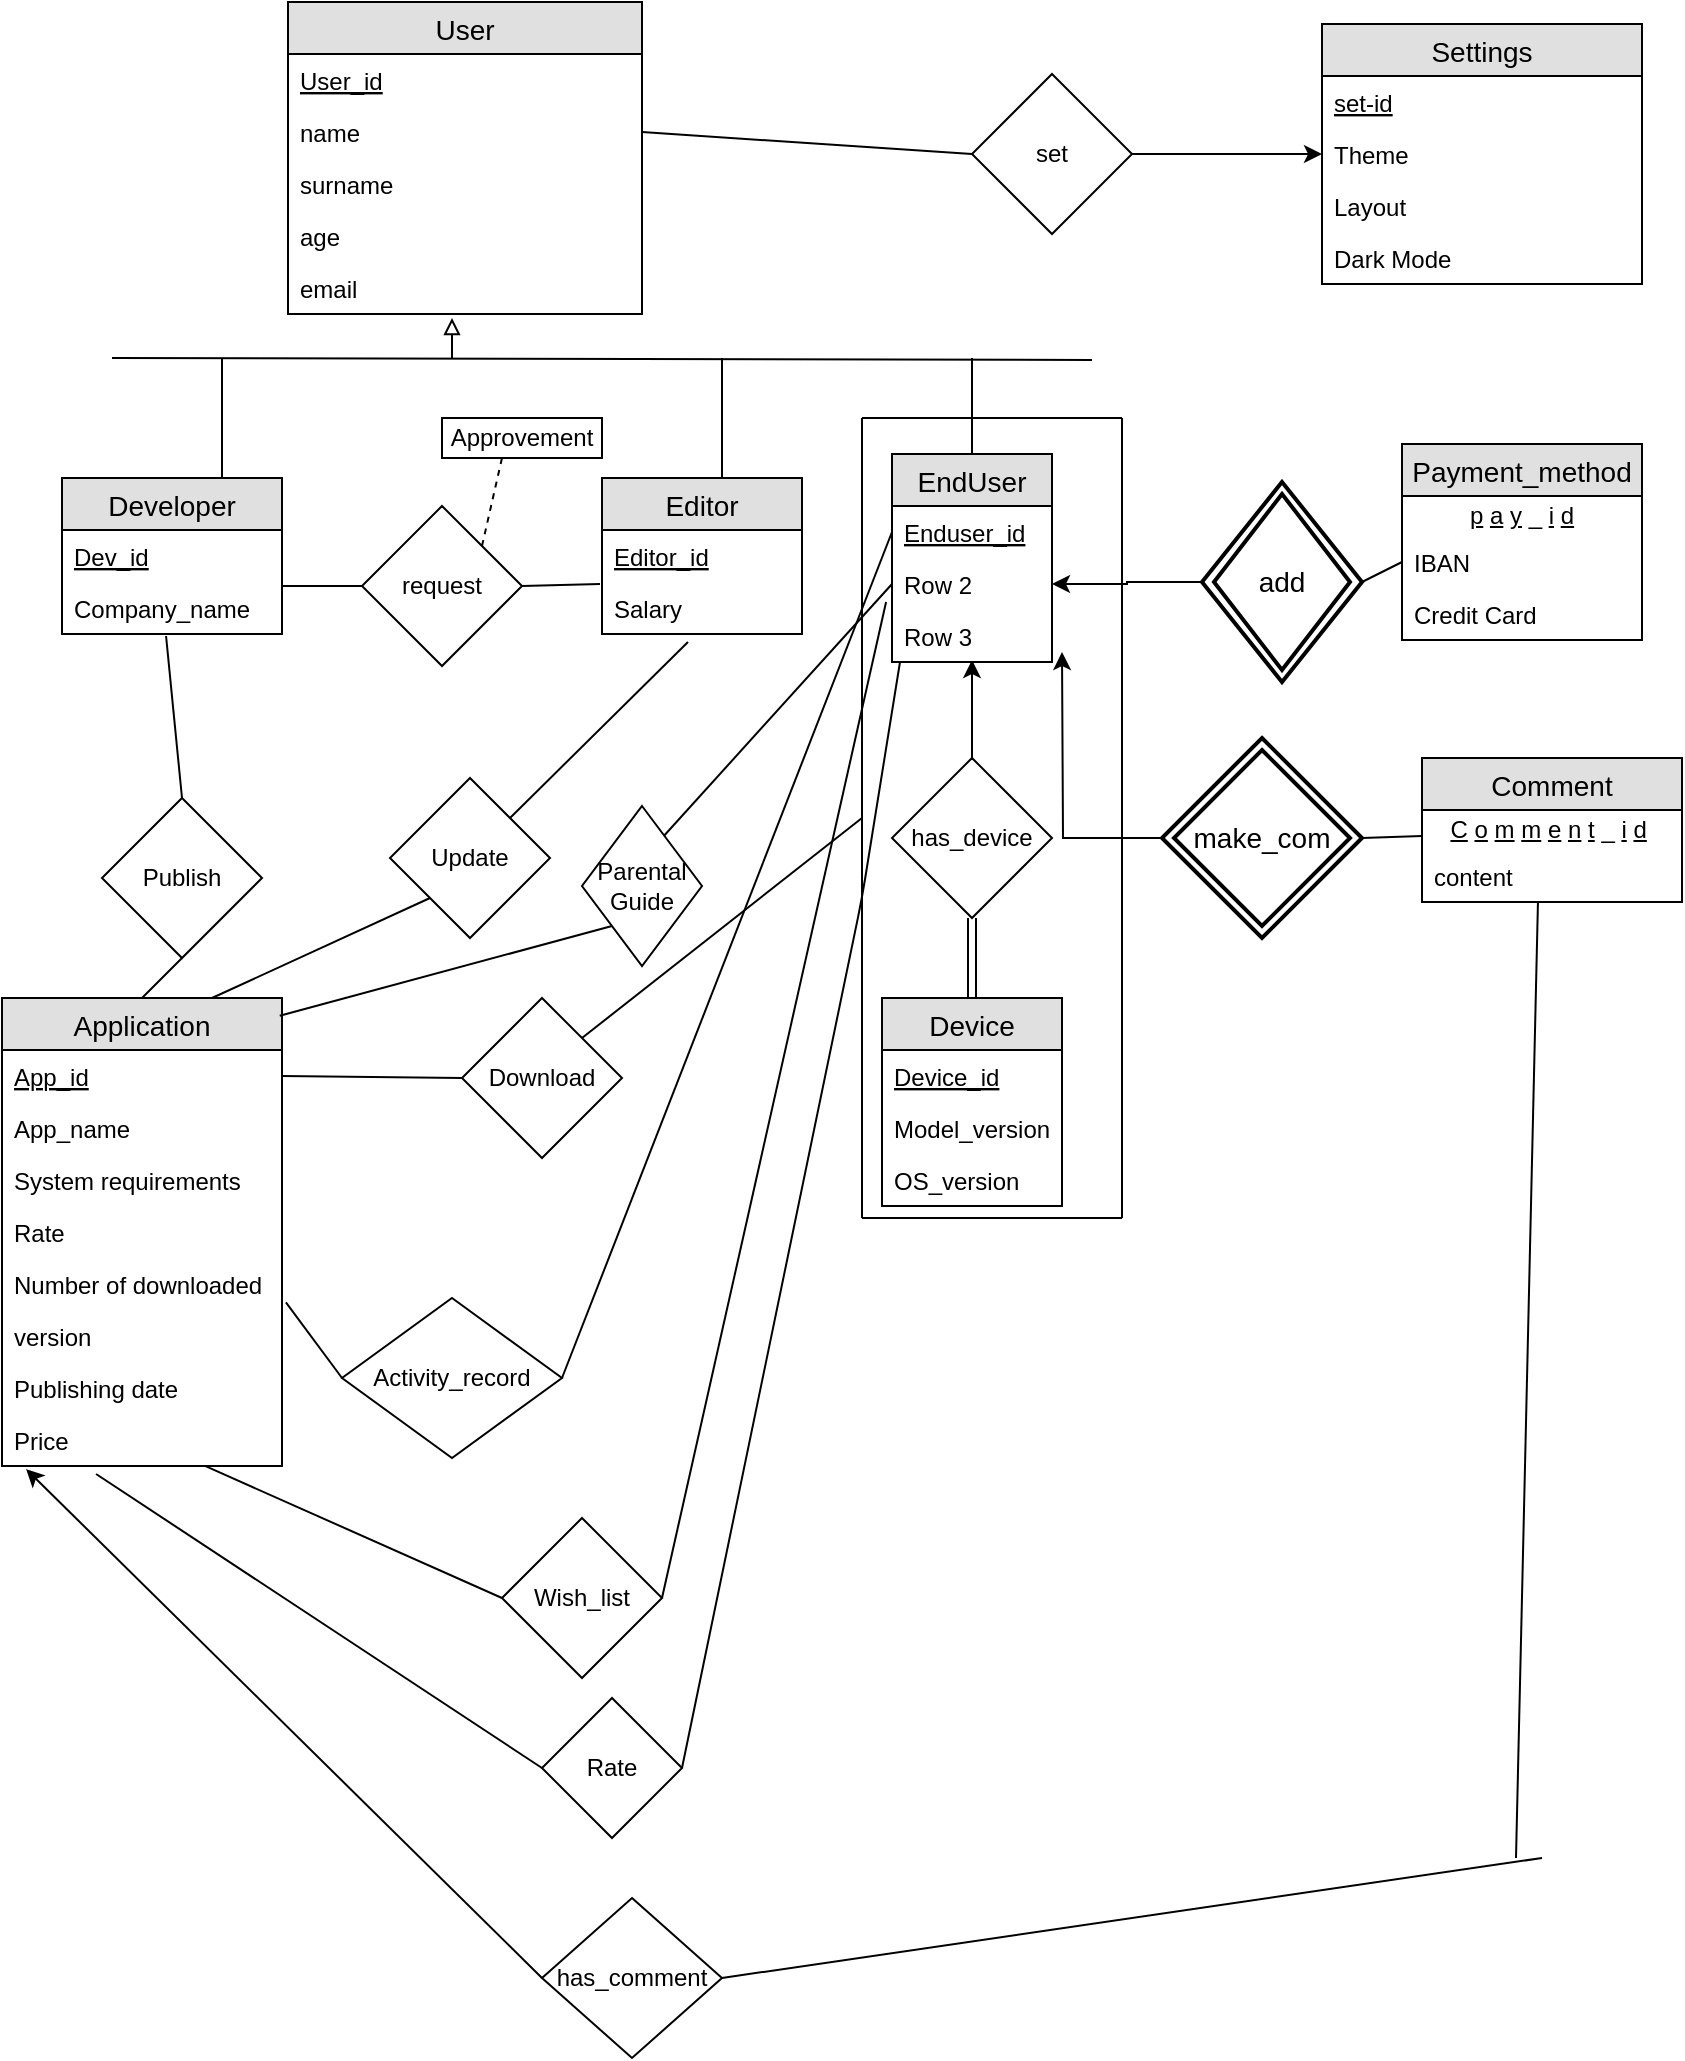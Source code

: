 <mxfile version="12.1.3" type="device" pages="1"><diagram id="Q2hdmKUoS2Ps14CdoK4Z" name="Page-1"><mxGraphModel dx="1485" dy="1820" grid="1" gridSize="10" guides="1" tooltips="1" connect="1" arrows="1" fold="1" page="1" pageScale="1" pageWidth="827" pageHeight="1169" math="0" shadow="0"><root><mxCell id="0"/><mxCell id="1" parent="0"/><mxCell id="pA6uImVti6G3p80KxJh4-6" value="User" style="text;html=1;strokeColor=none;fillColor=none;align=center;verticalAlign=middle;whiteSpace=wrap;rounded=0;" parent="1" vertex="1"><mxGeometry x="220" y="70" width="40" height="20" as="geometry"/></mxCell><mxCell id="pA6uImVti6G3p80KxJh4-11" value="Publish" style="rhombus;whiteSpace=wrap;html=1;" parent="1" vertex="1"><mxGeometry x="50" y="350" width="80" height="80" as="geometry"/></mxCell><mxCell id="pA6uImVti6G3p80KxJh4-71" style="edgeStyle=orthogonalEdgeStyle;rounded=0;orthogonalLoop=1;jettySize=auto;html=1;exitX=0.5;exitY=0;exitDx=0;exitDy=0;entryX=0.5;entryY=0.962;entryDx=0;entryDy=0;entryPerimeter=0;" parent="1" source="pA6uImVti6G3p80KxJh4-18" target="pA6uImVti6G3p80KxJh4-48" edge="1"><mxGeometry relative="1" as="geometry"/></mxCell><mxCell id="pA6uImVti6G3p80KxJh4-18" value="has_device" style="rhombus;whiteSpace=wrap;html=1;" parent="1" vertex="1"><mxGeometry x="445" y="330" width="80" height="80" as="geometry"/></mxCell><mxCell id="pA6uImVti6G3p80KxJh4-20" value="Update" style="rhombus;whiteSpace=wrap;html=1;" parent="1" vertex="1"><mxGeometry x="194" y="340" width="80" height="80" as="geometry"/></mxCell><mxCell id="pA6uImVti6G3p80KxJh4-21" value="" style="endArrow=none;html=1;" parent="1" edge="1"><mxGeometry width="50" height="50" relative="1" as="geometry"><mxPoint x="430" y="560" as="sourcePoint"/><mxPoint x="430" y="160" as="targetPoint"/></mxGeometry></mxCell><mxCell id="pA6uImVti6G3p80KxJh4-22" value="" style="endArrow=none;html=1;" parent="1" edge="1"><mxGeometry width="50" height="50" relative="1" as="geometry"><mxPoint x="430" y="160" as="sourcePoint"/><mxPoint x="560" y="160" as="targetPoint"/></mxGeometry></mxCell><mxCell id="pA6uImVti6G3p80KxJh4-23" value="" style="endArrow=none;html=1;" parent="1" edge="1"><mxGeometry width="50" height="50" relative="1" as="geometry"><mxPoint x="560" y="160" as="sourcePoint"/><mxPoint x="560" y="560" as="targetPoint"/></mxGeometry></mxCell><mxCell id="pA6uImVti6G3p80KxJh4-24" value="" style="endArrow=none;html=1;" parent="1" edge="1"><mxGeometry width="50" height="50" relative="1" as="geometry"><mxPoint x="430" y="560" as="sourcePoint"/><mxPoint x="560" y="560" as="targetPoint"/></mxGeometry></mxCell><mxCell id="pA6uImVti6G3p80KxJh4-89" style="edgeStyle=orthogonalEdgeStyle;rounded=0;orthogonalLoop=1;jettySize=auto;html=1;exitX=0;exitY=0.5;exitDx=0;exitDy=0;entryX=1;entryY=0.5;entryDx=0;entryDy=0;strokeColor=#000000;" parent="1" source="pA6uImVti6G3p80KxJh4-28" target="pA6uImVti6G3p80KxJh4-47" edge="1"><mxGeometry relative="1" as="geometry"/></mxCell><mxCell id="pA6uImVti6G3p80KxJh4-28" value="add" style="rhombus;whiteSpace=wrap;html=1;" parent="1" vertex="1"><mxGeometry x="600" y="202" width="80" height="80" as="geometry"/></mxCell><mxCell id="pA6uImVti6G3p80KxJh4-29" value="Download" style="rhombus;whiteSpace=wrap;html=1;" parent="1" vertex="1"><mxGeometry x="230" y="450" width="80" height="80" as="geometry"/></mxCell><mxCell id="pA6uImVti6G3p80KxJh4-91" style="edgeStyle=orthogonalEdgeStyle;rounded=0;orthogonalLoop=1;jettySize=auto;html=1;exitX=0;exitY=0.5;exitDx=0;exitDy=0;strokeColor=#000000;" parent="1" source="pA6uImVti6G3p80KxJh4-32" edge="1"><mxGeometry relative="1" as="geometry"><mxPoint x="530" y="277" as="targetPoint"/></mxGeometry></mxCell><mxCell id="pA6uImVti6G3p80KxJh4-32" value="make_com" style="rhombus;whiteSpace=wrap;html=1;" parent="1" vertex="1"><mxGeometry x="600" y="330" width="80" height="80" as="geometry"/></mxCell><mxCell id="pA6uImVti6G3p80KxJh4-33" value="User" style="swimlane;fontStyle=0;childLayout=stackLayout;horizontal=1;startSize=26;fillColor=#e0e0e0;horizontalStack=0;resizeParent=1;resizeParentMax=0;resizeLast=0;collapsible=1;marginBottom=0;swimlaneFillColor=#ffffff;align=center;fontSize=14;" parent="1" vertex="1"><mxGeometry x="143" y="-48" width="177" height="156" as="geometry"/></mxCell><mxCell id="pA6uImVti6G3p80KxJh4-34" value="User_id" style="text;strokeColor=none;fillColor=none;spacingLeft=4;spacingRight=4;overflow=hidden;rotatable=0;points=[[0,0.5],[1,0.5]];portConstraint=eastwest;fontSize=12;fontStyle=4" parent="pA6uImVti6G3p80KxJh4-33" vertex="1"><mxGeometry y="26" width="177" height="26" as="geometry"/></mxCell><mxCell id="pA6uImVti6G3p80KxJh4-35" value="name" style="text;strokeColor=none;fillColor=none;spacingLeft=4;spacingRight=4;overflow=hidden;rotatable=0;points=[[0,0.5],[1,0.5]];portConstraint=eastwest;fontSize=12;" parent="pA6uImVti6G3p80KxJh4-33" vertex="1"><mxGeometry y="52" width="177" height="26" as="geometry"/></mxCell><mxCell id="pA6uImVti6G3p80KxJh4-36" value="surname&#10;" style="text;strokeColor=none;fillColor=none;spacingLeft=4;spacingRight=4;overflow=hidden;rotatable=0;points=[[0,0.5],[1,0.5]];portConstraint=eastwest;fontSize=12;" parent="pA6uImVti6G3p80KxJh4-33" vertex="1"><mxGeometry y="78" width="177" height="26" as="geometry"/></mxCell><mxCell id="Wx_9QsLLPKWhqQaAK6DN-22" value="age&#10;" style="text;strokeColor=none;fillColor=none;spacingLeft=4;spacingRight=4;overflow=hidden;rotatable=0;points=[[0,0.5],[1,0.5]];portConstraint=eastwest;fontSize=12;" vertex="1" parent="pA6uImVti6G3p80KxJh4-33"><mxGeometry y="104" width="177" height="26" as="geometry"/></mxCell><mxCell id="Wx_9QsLLPKWhqQaAK6DN-24" value="email&#10;" style="text;strokeColor=none;fillColor=none;spacingLeft=4;spacingRight=4;overflow=hidden;rotatable=0;points=[[0,0.5],[1,0.5]];portConstraint=eastwest;fontSize=12;" vertex="1" parent="pA6uImVti6G3p80KxJh4-33"><mxGeometry y="130" width="177" height="26" as="geometry"/></mxCell><mxCell id="pA6uImVti6G3p80KxJh4-37" value="Developer" style="swimlane;fontStyle=0;childLayout=stackLayout;horizontal=1;startSize=26;fillColor=#e0e0e0;horizontalStack=0;resizeParent=1;resizeParentMax=0;resizeLast=0;collapsible=1;marginBottom=0;swimlaneFillColor=#ffffff;align=center;fontSize=14;" parent="1" vertex="1"><mxGeometry x="30" y="190" width="110" height="78" as="geometry"/></mxCell><mxCell id="pA6uImVti6G3p80KxJh4-38" value="Dev_id" style="text;strokeColor=none;fillColor=none;spacingLeft=4;spacingRight=4;overflow=hidden;rotatable=0;points=[[0,0.5],[1,0.5]];portConstraint=eastwest;fontSize=12;fontStyle=4" parent="pA6uImVti6G3p80KxJh4-37" vertex="1"><mxGeometry y="26" width="110" height="26" as="geometry"/></mxCell><mxCell id="pA6uImVti6G3p80KxJh4-39" value="Company_name" style="text;strokeColor=none;fillColor=none;spacingLeft=4;spacingRight=4;overflow=hidden;rotatable=0;points=[[0,0.5],[1,0.5]];portConstraint=eastwest;fontSize=12;" parent="pA6uImVti6G3p80KxJh4-37" vertex="1"><mxGeometry y="52" width="110" height="26" as="geometry"/></mxCell><mxCell id="pA6uImVti6G3p80KxJh4-41" value="Editor" style="swimlane;fontStyle=0;childLayout=stackLayout;horizontal=1;startSize=26;fillColor=#e0e0e0;horizontalStack=0;resizeParent=1;resizeParentMax=0;resizeLast=0;collapsible=1;marginBottom=0;swimlaneFillColor=#ffffff;align=center;fontSize=14;" parent="1" vertex="1"><mxGeometry x="300" y="190" width="100" height="78" as="geometry"/></mxCell><mxCell id="pA6uImVti6G3p80KxJh4-42" value="Editor_id" style="text;strokeColor=none;fillColor=none;spacingLeft=4;spacingRight=4;overflow=hidden;rotatable=0;points=[[0,0.5],[1,0.5]];portConstraint=eastwest;fontSize=12;fontStyle=4" parent="pA6uImVti6G3p80KxJh4-41" vertex="1"><mxGeometry y="26" width="100" height="26" as="geometry"/></mxCell><mxCell id="pA6uImVti6G3p80KxJh4-43" value="Salary" style="text;strokeColor=none;fillColor=none;spacingLeft=4;spacingRight=4;overflow=hidden;rotatable=0;points=[[0,0.5],[1,0.5]];portConstraint=eastwest;fontSize=12;" parent="pA6uImVti6G3p80KxJh4-41" vertex="1"><mxGeometry y="52" width="100" height="26" as="geometry"/></mxCell><mxCell id="pA6uImVti6G3p80KxJh4-45" value="EndUser" style="swimlane;fontStyle=0;childLayout=stackLayout;horizontal=1;startSize=26;fillColor=#e0e0e0;horizontalStack=0;resizeParent=1;resizeParentMax=0;resizeLast=0;collapsible=1;marginBottom=0;swimlaneFillColor=#ffffff;align=center;fontSize=14;" parent="1" vertex="1"><mxGeometry x="445" y="178" width="80" height="104" as="geometry"/></mxCell><mxCell id="pA6uImVti6G3p80KxJh4-46" value="Enduser_id" style="text;strokeColor=none;fillColor=none;spacingLeft=4;spacingRight=4;overflow=hidden;rotatable=0;points=[[0,0.5],[1,0.5]];portConstraint=eastwest;fontSize=12;fontStyle=4" parent="pA6uImVti6G3p80KxJh4-45" vertex="1"><mxGeometry y="26" width="80" height="26" as="geometry"/></mxCell><mxCell id="pA6uImVti6G3p80KxJh4-47" value="Row 2" style="text;strokeColor=none;fillColor=none;spacingLeft=4;spacingRight=4;overflow=hidden;rotatable=0;points=[[0,0.5],[1,0.5]];portConstraint=eastwest;fontSize=12;" parent="pA6uImVti6G3p80KxJh4-45" vertex="1"><mxGeometry y="52" width="80" height="26" as="geometry"/></mxCell><mxCell id="pA6uImVti6G3p80KxJh4-48" value="Row 3" style="text;strokeColor=none;fillColor=none;spacingLeft=4;spacingRight=4;overflow=hidden;rotatable=0;points=[[0,0.5],[1,0.5]];portConstraint=eastwest;fontSize=12;" parent="pA6uImVti6G3p80KxJh4-45" vertex="1"><mxGeometry y="78" width="80" height="26" as="geometry"/></mxCell><mxCell id="pA6uImVti6G3p80KxJh4-70" style="edgeStyle=orthogonalEdgeStyle;rounded=0;orthogonalLoop=1;jettySize=auto;html=1;exitX=0.5;exitY=0;exitDx=0;exitDy=0;entryX=0.5;entryY=1;entryDx=0;entryDy=0;shape=link;" parent="1" source="pA6uImVti6G3p80KxJh4-49" target="pA6uImVti6G3p80KxJh4-18" edge="1"><mxGeometry relative="1" as="geometry"/></mxCell><mxCell id="pA6uImVti6G3p80KxJh4-49" value="Device" style="swimlane;fontStyle=0;childLayout=stackLayout;horizontal=1;startSize=26;fillColor=#e0e0e0;horizontalStack=0;resizeParent=1;resizeParentMax=0;resizeLast=0;collapsible=1;marginBottom=0;swimlaneFillColor=#ffffff;align=center;fontSize=14;" parent="1" vertex="1"><mxGeometry x="440" y="450" width="90" height="104" as="geometry"/></mxCell><mxCell id="pA6uImVti6G3p80KxJh4-50" value="Device_id" style="text;strokeColor=none;fillColor=none;spacingLeft=4;spacingRight=4;overflow=hidden;rotatable=0;points=[[0,0.5],[1,0.5]];portConstraint=eastwest;fontSize=12;fontStyle=4" parent="pA6uImVti6G3p80KxJh4-49" vertex="1"><mxGeometry y="26" width="90" height="26" as="geometry"/></mxCell><mxCell id="pA6uImVti6G3p80KxJh4-51" value="Model_version" style="text;strokeColor=none;fillColor=none;spacingLeft=4;spacingRight=4;overflow=hidden;rotatable=0;points=[[0,0.5],[1,0.5]];portConstraint=eastwest;fontSize=12;" parent="pA6uImVti6G3p80KxJh4-49" vertex="1"><mxGeometry y="52" width="90" height="26" as="geometry"/></mxCell><mxCell id="pA6uImVti6G3p80KxJh4-52" value="OS_version" style="text;strokeColor=none;fillColor=none;spacingLeft=4;spacingRight=4;overflow=hidden;rotatable=0;points=[[0,0.5],[1,0.5]];portConstraint=eastwest;fontSize=12;" parent="pA6uImVti6G3p80KxJh4-49" vertex="1"><mxGeometry y="78" width="90" height="26" as="geometry"/></mxCell><mxCell id="pA6uImVti6G3p80KxJh4-53" value="Comment" style="swimlane;fontStyle=0;childLayout=stackLayout;horizontal=1;startSize=26;fillColor=#e0e0e0;horizontalStack=0;resizeParent=1;resizeParentMax=0;resizeLast=0;collapsible=1;marginBottom=0;swimlaneFillColor=#ffffff;align=center;fontSize=14;" parent="1" vertex="1"><mxGeometry x="710" y="330" width="130" height="72" as="geometry"/></mxCell><mxCell id="Wx_9QsLLPKWhqQaAK6DN-34" value="&lt;u&gt;C&lt;/u&gt;&amp;nbsp;&lt;u&gt;o&lt;/u&gt;&amp;nbsp;&lt;u&gt;m&lt;/u&gt;&amp;nbsp;&lt;u&gt;m&lt;/u&gt;&amp;nbsp;&lt;u&gt;e&lt;/u&gt;&amp;nbsp;&lt;u&gt;n&lt;/u&gt;&amp;nbsp;&lt;u&gt;t&lt;/u&gt;&amp;nbsp;_ &lt;u&gt;i&lt;/u&gt;&amp;nbsp;&lt;u&gt;d&lt;/u&gt;&amp;nbsp;" style="text;html=1;strokeColor=none;fillColor=none;align=center;verticalAlign=middle;whiteSpace=wrap;rounded=0;" vertex="1" parent="pA6uImVti6G3p80KxJh4-53"><mxGeometry y="26" width="130" height="20" as="geometry"/></mxCell><mxCell id="pA6uImVti6G3p80KxJh4-55" value="content" style="text;strokeColor=none;fillColor=none;spacingLeft=4;spacingRight=4;overflow=hidden;rotatable=0;points=[[0,0.5],[1,0.5]];portConstraint=eastwest;fontSize=12;" parent="pA6uImVti6G3p80KxJh4-53" vertex="1"><mxGeometry y="46" width="130" height="26" as="geometry"/></mxCell><mxCell id="pA6uImVti6G3p80KxJh4-57" value="Payment_method" style="swimlane;fontStyle=0;childLayout=stackLayout;horizontal=1;startSize=26;fillColor=#e0e0e0;horizontalStack=0;resizeParent=1;resizeParentMax=0;resizeLast=0;collapsible=1;marginBottom=0;swimlaneFillColor=#ffffff;align=center;fontSize=14;" parent="1" vertex="1"><mxGeometry x="700" y="173" width="120" height="98" as="geometry"/></mxCell><mxCell id="Wx_9QsLLPKWhqQaAK6DN-35" value="&lt;u&gt;p&lt;/u&gt;&amp;nbsp;&lt;u&gt;a&lt;/u&gt;&amp;nbsp;&lt;u&gt;y&lt;/u&gt;&amp;nbsp;_ &lt;u&gt;i&lt;/u&gt;&amp;nbsp;&lt;u&gt;d&lt;/u&gt;" style="text;html=1;strokeColor=none;fillColor=none;align=center;verticalAlign=middle;whiteSpace=wrap;rounded=0;" vertex="1" parent="pA6uImVti6G3p80KxJh4-57"><mxGeometry y="26" width="120" height="20" as="geometry"/></mxCell><mxCell id="pA6uImVti6G3p80KxJh4-59" value="IBAN" style="text;strokeColor=none;fillColor=none;spacingLeft=4;spacingRight=4;overflow=hidden;rotatable=0;points=[[0,0.5],[1,0.5]];portConstraint=eastwest;fontSize=12;" parent="pA6uImVti6G3p80KxJh4-57" vertex="1"><mxGeometry y="46" width="120" height="26" as="geometry"/></mxCell><mxCell id="pA6uImVti6G3p80KxJh4-60" value="Credit Card" style="text;strokeColor=none;fillColor=none;spacingLeft=4;spacingRight=4;overflow=hidden;rotatable=0;points=[[0,0.5],[1,0.5]];portConstraint=eastwest;fontSize=12;" parent="pA6uImVti6G3p80KxJh4-57" vertex="1"><mxGeometry y="72" width="120" height="26" as="geometry"/></mxCell><mxCell id="pA6uImVti6G3p80KxJh4-61" value="Application" style="swimlane;fontStyle=0;childLayout=stackLayout;horizontal=1;startSize=26;fillColor=#e0e0e0;horizontalStack=0;resizeParent=1;resizeParentMax=0;resizeLast=0;collapsible=1;marginBottom=0;swimlaneFillColor=#ffffff;align=center;fontSize=14;" parent="1" vertex="1"><mxGeometry y="450" width="140" height="234" as="geometry"/></mxCell><mxCell id="pA6uImVti6G3p80KxJh4-62" value="App_id" style="text;strokeColor=none;fillColor=none;spacingLeft=4;spacingRight=4;overflow=hidden;rotatable=0;points=[[0,0.5],[1,0.5]];portConstraint=eastwest;fontSize=12;fontStyle=4" parent="pA6uImVti6G3p80KxJh4-61" vertex="1"><mxGeometry y="26" width="140" height="26" as="geometry"/></mxCell><mxCell id="pA6uImVti6G3p80KxJh4-63" value="App_name" style="text;strokeColor=none;fillColor=none;spacingLeft=4;spacingRight=4;overflow=hidden;rotatable=0;points=[[0,0.5],[1,0.5]];portConstraint=eastwest;fontSize=12;" parent="pA6uImVti6G3p80KxJh4-61" vertex="1"><mxGeometry y="52" width="140" height="26" as="geometry"/></mxCell><mxCell id="pA6uImVti6G3p80KxJh4-64" value="System requirements" style="text;strokeColor=none;fillColor=none;spacingLeft=4;spacingRight=4;overflow=hidden;rotatable=0;points=[[0,0.5],[1,0.5]];portConstraint=eastwest;fontSize=12;" parent="pA6uImVti6G3p80KxJh4-61" vertex="1"><mxGeometry y="78" width="140" height="26" as="geometry"/></mxCell><mxCell id="Wx_9QsLLPKWhqQaAK6DN-23" value="Rate" style="text;strokeColor=none;fillColor=none;spacingLeft=4;spacingRight=4;overflow=hidden;rotatable=0;points=[[0,0.5],[1,0.5]];portConstraint=eastwest;fontSize=12;" vertex="1" parent="pA6uImVti6G3p80KxJh4-61"><mxGeometry y="104" width="140" height="26" as="geometry"/></mxCell><mxCell id="Wx_9QsLLPKWhqQaAK6DN-25" value="Number of downloaded" style="text;strokeColor=none;fillColor=none;spacingLeft=4;spacingRight=4;overflow=hidden;rotatable=0;points=[[0,0.5],[1,0.5]];portConstraint=eastwest;fontSize=12;" vertex="1" parent="pA6uImVti6G3p80KxJh4-61"><mxGeometry y="130" width="140" height="26" as="geometry"/></mxCell><mxCell id="Wx_9QsLLPKWhqQaAK6DN-29" value="version" style="text;strokeColor=none;fillColor=none;spacingLeft=4;spacingRight=4;overflow=hidden;rotatable=0;points=[[0,0.5],[1,0.5]];portConstraint=eastwest;fontSize=12;" vertex="1" parent="pA6uImVti6G3p80KxJh4-61"><mxGeometry y="156" width="140" height="26" as="geometry"/></mxCell><mxCell id="Wx_9QsLLPKWhqQaAK6DN-30" value="Publishing date" style="text;strokeColor=none;fillColor=none;spacingLeft=4;spacingRight=4;overflow=hidden;rotatable=0;points=[[0,0.5],[1,0.5]];portConstraint=eastwest;fontSize=12;" vertex="1" parent="pA6uImVti6G3p80KxJh4-61"><mxGeometry y="182" width="140" height="26" as="geometry"/></mxCell><mxCell id="Wx_9QsLLPKWhqQaAK6DN-32" value="Price" style="text;strokeColor=none;fillColor=none;spacingLeft=4;spacingRight=4;overflow=hidden;rotatable=0;points=[[0,0.5],[1,0.5]];portConstraint=eastwest;fontSize=12;" vertex="1" parent="pA6uImVti6G3p80KxJh4-61"><mxGeometry y="208" width="140" height="26" as="geometry"/></mxCell><mxCell id="pA6uImVti6G3p80KxJh4-78" style="edgeStyle=orthogonalEdgeStyle;rounded=0;orthogonalLoop=1;jettySize=auto;html=1;exitX=1;exitY=0.5;exitDx=0;exitDy=0;entryX=0.02;entryY=0.077;entryDx=0;entryDy=0;entryPerimeter=0;strokeColor=none;" parent="1" source="pA6uImVti6G3p80KxJh4-72" target="pA6uImVti6G3p80KxJh4-43" edge="1"><mxGeometry relative="1" as="geometry"/></mxCell><mxCell id="pA6uImVti6G3p80KxJh4-72" value="request" style="rhombus;whiteSpace=wrap;html=1;" parent="1" vertex="1"><mxGeometry x="180" y="204" width="80" height="80" as="geometry"/></mxCell><mxCell id="pA6uImVti6G3p80KxJh4-88" style="edgeStyle=orthogonalEdgeStyle;rounded=0;orthogonalLoop=1;jettySize=auto;html=1;exitX=1;exitY=0.5;exitDx=0;exitDy=0;entryX=0;entryY=0.5;entryDx=0;entryDy=0;strokeColor=#000000;" parent="1" source="pA6uImVti6G3p80KxJh4-73" target="pA6uImVti6G3p80KxJh4-76" edge="1"><mxGeometry relative="1" as="geometry"/></mxCell><mxCell id="pA6uImVti6G3p80KxJh4-73" value="set" style="rhombus;whiteSpace=wrap;html=1;" parent="1" vertex="1"><mxGeometry x="485" y="-12" width="80" height="80" as="geometry"/></mxCell><mxCell id="pA6uImVti6G3p80KxJh4-74" value="Settings" style="swimlane;fontStyle=0;childLayout=stackLayout;horizontal=1;startSize=26;fillColor=#e0e0e0;horizontalStack=0;resizeParent=1;resizeParentMax=0;resizeLast=0;collapsible=1;marginBottom=0;swimlaneFillColor=#ffffff;align=center;fontSize=14;" parent="1" vertex="1"><mxGeometry x="660" y="-37" width="160" height="130" as="geometry"/></mxCell><mxCell id="pA6uImVti6G3p80KxJh4-75" value="set-id" style="text;strokeColor=none;fillColor=none;spacingLeft=4;spacingRight=4;overflow=hidden;rotatable=0;points=[[0,0.5],[1,0.5]];portConstraint=eastwest;fontSize=12;fontStyle=4" parent="pA6uImVti6G3p80KxJh4-74" vertex="1"><mxGeometry y="26" width="160" height="26" as="geometry"/></mxCell><mxCell id="pA6uImVti6G3p80KxJh4-76" value="Theme" style="text;strokeColor=none;fillColor=none;spacingLeft=4;spacingRight=4;overflow=hidden;rotatable=0;points=[[0,0.5],[1,0.5]];portConstraint=eastwest;fontSize=12;" parent="pA6uImVti6G3p80KxJh4-74" vertex="1"><mxGeometry y="52" width="160" height="26" as="geometry"/></mxCell><mxCell id="pA6uImVti6G3p80KxJh4-77" value="Layout" style="text;strokeColor=none;fillColor=none;spacingLeft=4;spacingRight=4;overflow=hidden;rotatable=0;points=[[0,0.5],[1,0.5]];portConstraint=eastwest;fontSize=12;" parent="pA6uImVti6G3p80KxJh4-74" vertex="1"><mxGeometry y="78" width="160" height="26" as="geometry"/></mxCell><mxCell id="Wx_9QsLLPKWhqQaAK6DN-31" value="Dark Mode" style="text;strokeColor=none;fillColor=none;spacingLeft=4;spacingRight=4;overflow=hidden;rotatable=0;points=[[0,0.5],[1,0.5]];portConstraint=eastwest;fontSize=12;" vertex="1" parent="pA6uImVti6G3p80KxJh4-74"><mxGeometry y="104" width="160" height="26" as="geometry"/></mxCell><mxCell id="pA6uImVti6G3p80KxJh4-79" value="" style="endArrow=none;html=1;strokeColor=#000000;exitX=1;exitY=0.5;exitDx=0;exitDy=0;entryX=-0.01;entryY=1.038;entryDx=0;entryDy=0;entryPerimeter=0;" parent="1" source="pA6uImVti6G3p80KxJh4-72" target="pA6uImVti6G3p80KxJh4-42" edge="1"><mxGeometry width="50" height="50" relative="1" as="geometry"><mxPoint x="260" y="270" as="sourcePoint"/><mxPoint x="310" y="220" as="targetPoint"/></mxGeometry></mxCell><mxCell id="pA6uImVti6G3p80KxJh4-80" value="" style="endArrow=none;html=1;strokeColor=#000000;entryX=0;entryY=0.5;entryDx=0;entryDy=0;exitX=1;exitY=0.077;exitDx=0;exitDy=0;exitPerimeter=0;" parent="1" source="pA6uImVti6G3p80KxJh4-39" target="pA6uImVti6G3p80KxJh4-72" edge="1"><mxGeometry width="50" height="50" relative="1" as="geometry"><mxPoint x="140" y="260" as="sourcePoint"/><mxPoint x="190" y="210" as="targetPoint"/></mxGeometry></mxCell><mxCell id="pA6uImVti6G3p80KxJh4-81" value="" style="endArrow=none;html=1;strokeColor=#000000;entryX=0;entryY=0.5;entryDx=0;entryDy=0;exitX=1;exitY=0.5;exitDx=0;exitDy=0;" parent="1" source="pA6uImVti6G3p80KxJh4-62" target="pA6uImVti6G3p80KxJh4-29" edge="1"><mxGeometry width="50" height="50" relative="1" as="geometry"><mxPoint x="170" y="520" as="sourcePoint"/><mxPoint x="220" y="470" as="targetPoint"/></mxGeometry></mxCell><mxCell id="pA6uImVti6G3p80KxJh4-82" value="" style="endArrow=none;html=1;strokeColor=#000000;exitX=1;exitY=0;exitDx=0;exitDy=0;" parent="1" source="pA6uImVti6G3p80KxJh4-29" edge="1"><mxGeometry width="50" height="50" relative="1" as="geometry"><mxPoint x="330" y="470" as="sourcePoint"/><mxPoint x="430" y="360" as="targetPoint"/></mxGeometry></mxCell><mxCell id="pA6uImVti6G3p80KxJh4-83" value="" style="endArrow=none;html=1;strokeColor=#000000;exitX=0.75;exitY=0;exitDx=0;exitDy=0;entryX=0;entryY=1;entryDx=0;entryDy=0;" parent="1" source="pA6uImVti6G3p80KxJh4-61" target="pA6uImVti6G3p80KxJh4-20" edge="1"><mxGeometry width="50" height="50" relative="1" as="geometry"><mxPoint x="160" y="460" as="sourcePoint"/><mxPoint x="210" y="410" as="targetPoint"/></mxGeometry></mxCell><mxCell id="pA6uImVti6G3p80KxJh4-84" value="" style="endArrow=none;html=1;strokeColor=#000000;entryX=0.43;entryY=1.154;entryDx=0;entryDy=0;entryPerimeter=0;exitX=1;exitY=0;exitDx=0;exitDy=0;" parent="1" source="pA6uImVti6G3p80KxJh4-20" target="pA6uImVti6G3p80KxJh4-43" edge="1"><mxGeometry width="50" height="50" relative="1" as="geometry"><mxPoint x="270" y="360" as="sourcePoint"/><mxPoint x="347" y="298.004" as="targetPoint"/></mxGeometry></mxCell><mxCell id="pA6uImVti6G3p80KxJh4-85" value="" style="endArrow=none;html=1;strokeColor=#000000;entryX=0.473;entryY=1.038;entryDx=0;entryDy=0;entryPerimeter=0;" parent="1" target="pA6uImVti6G3p80KxJh4-39" edge="1"><mxGeometry width="50" height="50" relative="1" as="geometry"><mxPoint x="90" y="350" as="sourcePoint"/><mxPoint x="87.97" y="293.012" as="targetPoint"/></mxGeometry></mxCell><mxCell id="pA6uImVti6G3p80KxJh4-86" value="" style="endArrow=none;html=1;strokeColor=#000000;entryX=0.5;entryY=1;entryDx=0;entryDy=0;exitX=0.5;exitY=0;exitDx=0;exitDy=0;" parent="1" source="pA6uImVti6G3p80KxJh4-61" target="pA6uImVti6G3p80KxJh4-11" edge="1"><mxGeometry width="50" height="50" relative="1" as="geometry"><mxPoint x="90" y="470" as="sourcePoint"/><mxPoint x="80" y="420" as="targetPoint"/></mxGeometry></mxCell><mxCell id="pA6uImVti6G3p80KxJh4-87" value="" style="endArrow=none;html=1;strokeColor=#000000;exitX=1;exitY=0.5;exitDx=0;exitDy=0;entryX=0;entryY=0.5;entryDx=0;entryDy=0;" parent="1" source="pA6uImVti6G3p80KxJh4-35" target="pA6uImVti6G3p80KxJh4-73" edge="1"><mxGeometry width="50" height="50" relative="1" as="geometry"><mxPoint x="340" y="130" as="sourcePoint"/><mxPoint x="390" y="80" as="targetPoint"/></mxGeometry></mxCell><mxCell id="pA6uImVti6G3p80KxJh4-90" value="" style="endArrow=none;html=1;strokeColor=#000000;exitX=1;exitY=0.5;exitDx=0;exitDy=0;entryX=0;entryY=0.5;entryDx=0;entryDy=0;" parent="1" source="pA6uImVti6G3p80KxJh4-28" target="pA6uImVti6G3p80KxJh4-59" edge="1"><mxGeometry width="50" height="50" relative="1" as="geometry"><mxPoint x="660" y="210" as="sourcePoint"/><mxPoint x="710" y="160" as="targetPoint"/></mxGeometry></mxCell><mxCell id="pA6uImVti6G3p80KxJh4-92" value="" style="endArrow=none;html=1;strokeColor=#000000;exitX=1;exitY=0.5;exitDx=0;exitDy=0;entryX=0;entryY=0.5;entryDx=0;entryDy=0;" parent="1" source="pA6uImVti6G3p80KxJh4-32" edge="1"><mxGeometry width="50" height="50" relative="1" as="geometry"><mxPoint x="650" y="470" as="sourcePoint"/><mxPoint x="710" y="369" as="targetPoint"/></mxGeometry></mxCell><mxCell id="pA6uImVti6G3p80KxJh4-93" value="" style="endArrow=none;html=1;strokeColor=#000000;" parent="1" edge="1"><mxGeometry width="50" height="50" relative="1" as="geometry"><mxPoint x="55" y="130" as="sourcePoint"/><mxPoint x="545" y="131" as="targetPoint"/></mxGeometry></mxCell><mxCell id="pA6uImVti6G3p80KxJh4-94" value="" style="endArrow=none;html=1;strokeColor=#000000;" parent="1" edge="1"><mxGeometry width="50" height="50" relative="1" as="geometry"><mxPoint x="110" y="190" as="sourcePoint"/><mxPoint x="110" y="130" as="targetPoint"/></mxGeometry></mxCell><mxCell id="pA6uImVti6G3p80KxJh4-95" value="" style="endArrow=none;html=1;strokeColor=#000000;exitX=0.6;exitY=0;exitDx=0;exitDy=0;exitPerimeter=0;" parent="1" source="pA6uImVti6G3p80KxJh4-41" edge="1"><mxGeometry width="50" height="50" relative="1" as="geometry"><mxPoint x="330" y="190" as="sourcePoint"/><mxPoint x="360" y="130" as="targetPoint"/></mxGeometry></mxCell><mxCell id="pA6uImVti6G3p80KxJh4-96" value="" style="endArrow=none;html=1;strokeColor=#000000;exitX=0.5;exitY=0;exitDx=0;exitDy=0;" parent="1" source="pA6uImVti6G3p80KxJh4-45" edge="1"><mxGeometry width="50" height="50" relative="1" as="geometry"><mxPoint x="460" y="180" as="sourcePoint"/><mxPoint x="485" y="130" as="targetPoint"/></mxGeometry></mxCell><mxCell id="pA6uImVti6G3p80KxJh4-97" value="" style="endArrow=block;html=1;strokeColor=#000000;endFill=0;" parent="1" edge="1"><mxGeometry width="50" height="50" relative="1" as="geometry"><mxPoint x="225" y="130" as="sourcePoint"/><mxPoint x="225" y="110" as="targetPoint"/></mxGeometry></mxCell><mxCell id="pA6uImVti6G3p80KxJh4-98" value="" style="endArrow=none;dashed=1;html=1;strokeColor=#000000;exitX=1;exitY=0;exitDx=0;exitDy=0;" parent="1" source="pA6uImVti6G3p80KxJh4-72" edge="1"><mxGeometry width="50" height="50" relative="1" as="geometry"><mxPoint x="230" y="230" as="sourcePoint"/><mxPoint x="250" y="180" as="targetPoint"/></mxGeometry></mxCell><mxCell id="pA6uImVti6G3p80KxJh4-99" value="Approvement" style="rounded=0;whiteSpace=wrap;html=1;" parent="1" vertex="1"><mxGeometry x="220" y="160" width="80" height="20" as="geometry"/></mxCell><mxCell id="pA6uImVti6G3p80KxJh4-100" value="" style="endArrow=none;html=1;strokeColor=#000000;entryX=0;entryY=0.5;entryDx=0;entryDy=0;exitX=1;exitY=0.5;exitDx=0;exitDy=0;" parent="1" source="pA6uImVti6G3p80KxJh4-101" target="pA6uImVti6G3p80KxJh4-46" edge="1"><mxGeometry width="50" height="50" relative="1" as="geometry"><mxPoint x="320" y="630" as="sourcePoint"/><mxPoint x="370" y="580" as="targetPoint"/></mxGeometry></mxCell><mxCell id="pA6uImVti6G3p80KxJh4-101" value="Activity_record" style="rhombus;whiteSpace=wrap;html=1;" parent="1" vertex="1"><mxGeometry x="170" y="600" width="110" height="80" as="geometry"/></mxCell><mxCell id="pA6uImVti6G3p80KxJh4-102" value="" style="endArrow=none;html=1;strokeColor=#000000;exitX=0;exitY=0.5;exitDx=0;exitDy=0;entryX=1.014;entryY=-0.147;entryDx=0;entryDy=0;entryPerimeter=0;" parent="1" source="pA6uImVti6G3p80KxJh4-101" target="Wx_9QsLLPKWhqQaAK6DN-29" edge="1"><mxGeometry width="50" height="50" relative="1" as="geometry"><mxPoint x="50" y="670" as="sourcePoint"/><mxPoint x="100" y="620" as="targetPoint"/></mxGeometry></mxCell><mxCell id="pA6uImVti6G3p80KxJh4-103" value="Wish_list" style="rhombus;whiteSpace=wrap;html=1;" parent="1" vertex="1"><mxGeometry x="250" y="710" width="80" height="80" as="geometry"/></mxCell><mxCell id="pA6uImVti6G3p80KxJh4-104" value="" style="endArrow=none;html=1;strokeColor=#000000;entryX=-0.037;entryY=-0.154;entryDx=0;entryDy=0;entryPerimeter=0;exitX=1;exitY=0.5;exitDx=0;exitDy=0;" parent="1" source="pA6uImVti6G3p80KxJh4-103" target="pA6uImVti6G3p80KxJh4-48" edge="1"><mxGeometry width="50" height="50" relative="1" as="geometry"><mxPoint x="370" y="630" as="sourcePoint"/><mxPoint x="420" y="580" as="targetPoint"/></mxGeometry></mxCell><mxCell id="pA6uImVti6G3p80KxJh4-105" value="" style="endArrow=none;html=1;strokeColor=#000000;entryX=0.723;entryY=0.994;entryDx=0;entryDy=0;entryPerimeter=0;" parent="1" target="Wx_9QsLLPKWhqQaAK6DN-32" edge="1"><mxGeometry width="50" height="50" relative="1" as="geometry"><mxPoint x="250" y="750" as="sourcePoint"/><mxPoint x="70" y="610" as="targetPoint"/></mxGeometry></mxCell><mxCell id="-tX5336vR25UNLXPteSp-1" value="" style="endArrow=none;html=1;entryX=0.446;entryY=1;entryDx=0;entryDy=0;entryPerimeter=0;" parent="1" target="pA6uImVti6G3p80KxJh4-55" edge="1"><mxGeometry width="50" height="50" relative="1" as="geometry"><mxPoint x="757" y="880" as="sourcePoint"/><mxPoint x="771.1" y="428.988" as="targetPoint"/></mxGeometry></mxCell><mxCell id="-tX5336vR25UNLXPteSp-2" value="" style="endArrow=none;html=1;exitX=1;exitY=0.5;exitDx=0;exitDy=0;" parent="1" source="-tX5336vR25UNLXPteSp-7" edge="1"><mxGeometry width="50" height="50" relative="1" as="geometry"><mxPoint x="60" y="880" as="sourcePoint"/><mxPoint x="770" y="880" as="targetPoint"/></mxGeometry></mxCell><mxCell id="-tX5336vR25UNLXPteSp-3" value="" style="endArrow=classic;html=1;entryX=0.086;entryY=1.058;entryDx=0;entryDy=0;entryPerimeter=0;" parent="1" target="Wx_9QsLLPKWhqQaAK6DN-32" edge="1"><mxGeometry width="50" height="50" relative="1" as="geometry"><mxPoint x="270" y="940" as="sourcePoint"/><mxPoint x="80" y="640" as="targetPoint"/></mxGeometry></mxCell><mxCell id="-tX5336vR25UNLXPteSp-4" value="" style="endArrow=none;html=1;entryX=0.05;entryY=1;entryDx=0;entryDy=0;entryPerimeter=0;exitX=1;exitY=0.5;exitDx=0;exitDy=0;" parent="1" source="-tX5336vR25UNLXPteSp-5" target="pA6uImVti6G3p80KxJh4-48" edge="1"><mxGeometry width="50" height="50" relative="1" as="geometry"><mxPoint x="360" y="830" as="sourcePoint"/><mxPoint x="450" y="610" as="targetPoint"/><Array as="points"><mxPoint x="430" y="400"/></Array></mxGeometry></mxCell><mxCell id="-tX5336vR25UNLXPteSp-5" value="Rate" style="rhombus;whiteSpace=wrap;html=1;" parent="1" vertex="1"><mxGeometry x="270" y="800" width="70" height="70" as="geometry"/></mxCell><mxCell id="-tX5336vR25UNLXPteSp-6" value="" style="endArrow=none;html=1;entryX=0.336;entryY=1.154;entryDx=0;entryDy=0;entryPerimeter=0;exitX=0;exitY=0.5;exitDx=0;exitDy=0;" parent="1" source="-tX5336vR25UNLXPteSp-5" target="Wx_9QsLLPKWhqQaAK6DN-32" edge="1"><mxGeometry width="50" height="50" relative="1" as="geometry"><mxPoint x="90" y="750" as="sourcePoint"/><mxPoint x="140" y="700" as="targetPoint"/></mxGeometry></mxCell><mxCell id="-tX5336vR25UNLXPteSp-7" value="has_comment" style="rhombus;whiteSpace=wrap;html=1;" parent="1" vertex="1"><mxGeometry x="270" y="900" width="90" height="80" as="geometry"/></mxCell><mxCell id="Wx_9QsLLPKWhqQaAK6DN-16" value="" style="endArrow=none;html=1;entryX=0;entryY=0.5;entryDx=0;entryDy=0;" edge="1" parent="1" target="pA6uImVti6G3p80KxJh4-47"><mxGeometry width="50" height="50" relative="1" as="geometry"><mxPoint x="330" y="370" as="sourcePoint"/><mxPoint x="380" y="320" as="targetPoint"/></mxGeometry></mxCell><mxCell id="Wx_9QsLLPKWhqQaAK6DN-17" value="Parental&lt;br&gt;Guide" style="rhombus;whiteSpace=wrap;html=1;" vertex="1" parent="1"><mxGeometry x="290" y="354" width="60" height="80" as="geometry"/></mxCell><mxCell id="Wx_9QsLLPKWhqQaAK6DN-18" value="" style="endArrow=none;html=1;exitX=0.992;exitY=0.038;exitDx=0;exitDy=0;exitPerimeter=0;entryX=0;entryY=1;entryDx=0;entryDy=0;" edge="1" parent="1" source="pA6uImVti6G3p80KxJh4-61" target="Wx_9QsLLPKWhqQaAK6DN-17"><mxGeometry width="50" height="50" relative="1" as="geometry"><mxPoint x="190" y="480" as="sourcePoint"/><mxPoint x="240" y="430" as="targetPoint"/></mxGeometry></mxCell><mxCell id="Wx_9QsLLPKWhqQaAK6DN-19" value="add" style="shape=rhombus;double=1;strokeWidth=2;fontSize=17;perimeter=rhombusPerimeter;whiteSpace=wrap;html=1;align=center;fontSize=14;" vertex="1" parent="1"><mxGeometry x="600" y="192" width="80" height="100" as="geometry"/></mxCell><mxCell id="Wx_9QsLLPKWhqQaAK6DN-20" value="make_com" style="shape=rhombus;double=1;strokeWidth=2;fontSize=17;perimeter=rhombusPerimeter;whiteSpace=wrap;html=1;align=center;fontSize=14;" vertex="1" parent="1"><mxGeometry x="580" y="320" width="100" height="100" as="geometry"/></mxCell></root></mxGraphModel></diagram></mxfile>